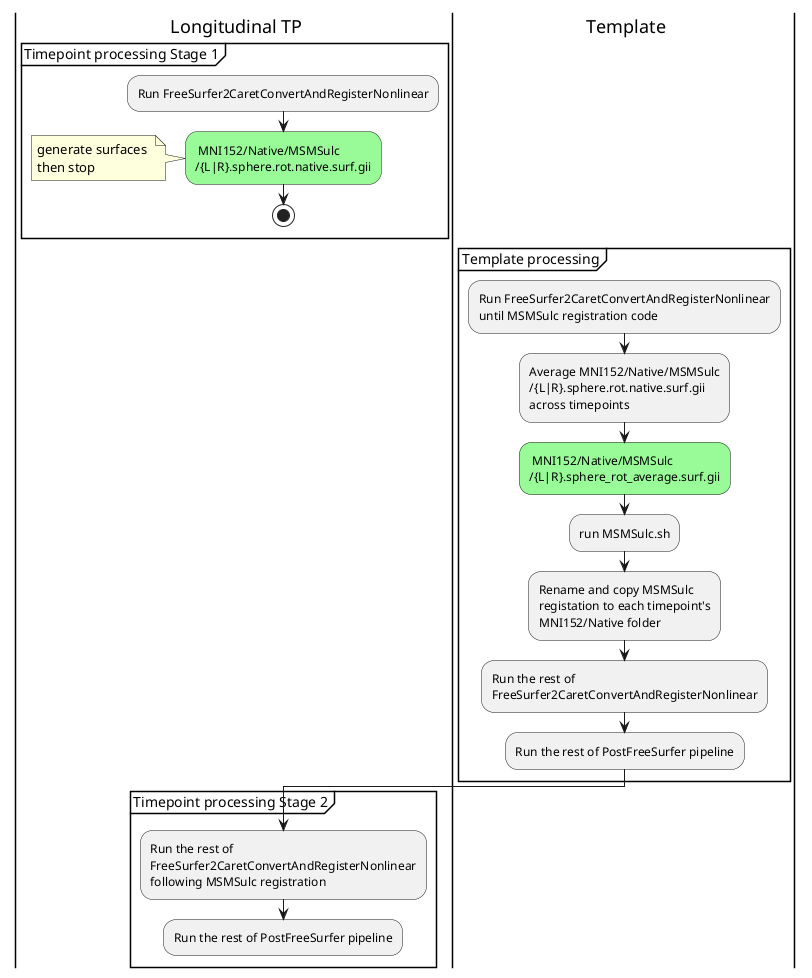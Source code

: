 @startuml PrePostFreesurferPipeline-long general scheme
|p| Longitudinal TP
|t| Template

|p|
-[hidden]->
group Timepoint processing Stage 1
:Run FreeSurfer2CaretConvertAndRegisterNonlinear;
#palegreen: MNI152/Native/MSMSulc
/{L|R}.sphere.rot.native.surf.gii;
note
generate surfaces 
then stop
end note
stop
end group
|t|
group Template processing
:Run FreeSurfer2CaretConvertAndRegisterNonlinear
until MSMSulc registration code;
:Average MNI152/Native/MSMSulc
/{L|R}.sphere.rot.native.surf.gii
across timepoints;
#palegreen: MNI152/Native/MSMSulc
/{L|R}.sphere_rot_average.surf.gii;
:run MSMSulc.sh;
:Rename and copy MSMSulc 
registation to each timepoint's
MNI152/Native folder;
:Run the rest of 
FreeSurfer2CaretConvertAndRegisterNonlinear;
:Run the rest of PostFreeSurfer pipeline;
end group
|p|
group Timepoint processing Stage 2
:Run the rest of 
FreeSurfer2CaretConvertAndRegisterNonlinear
following MSMSulc registration;
:Run the rest of PostFreeSurfer pipeline;
end group
@enduml